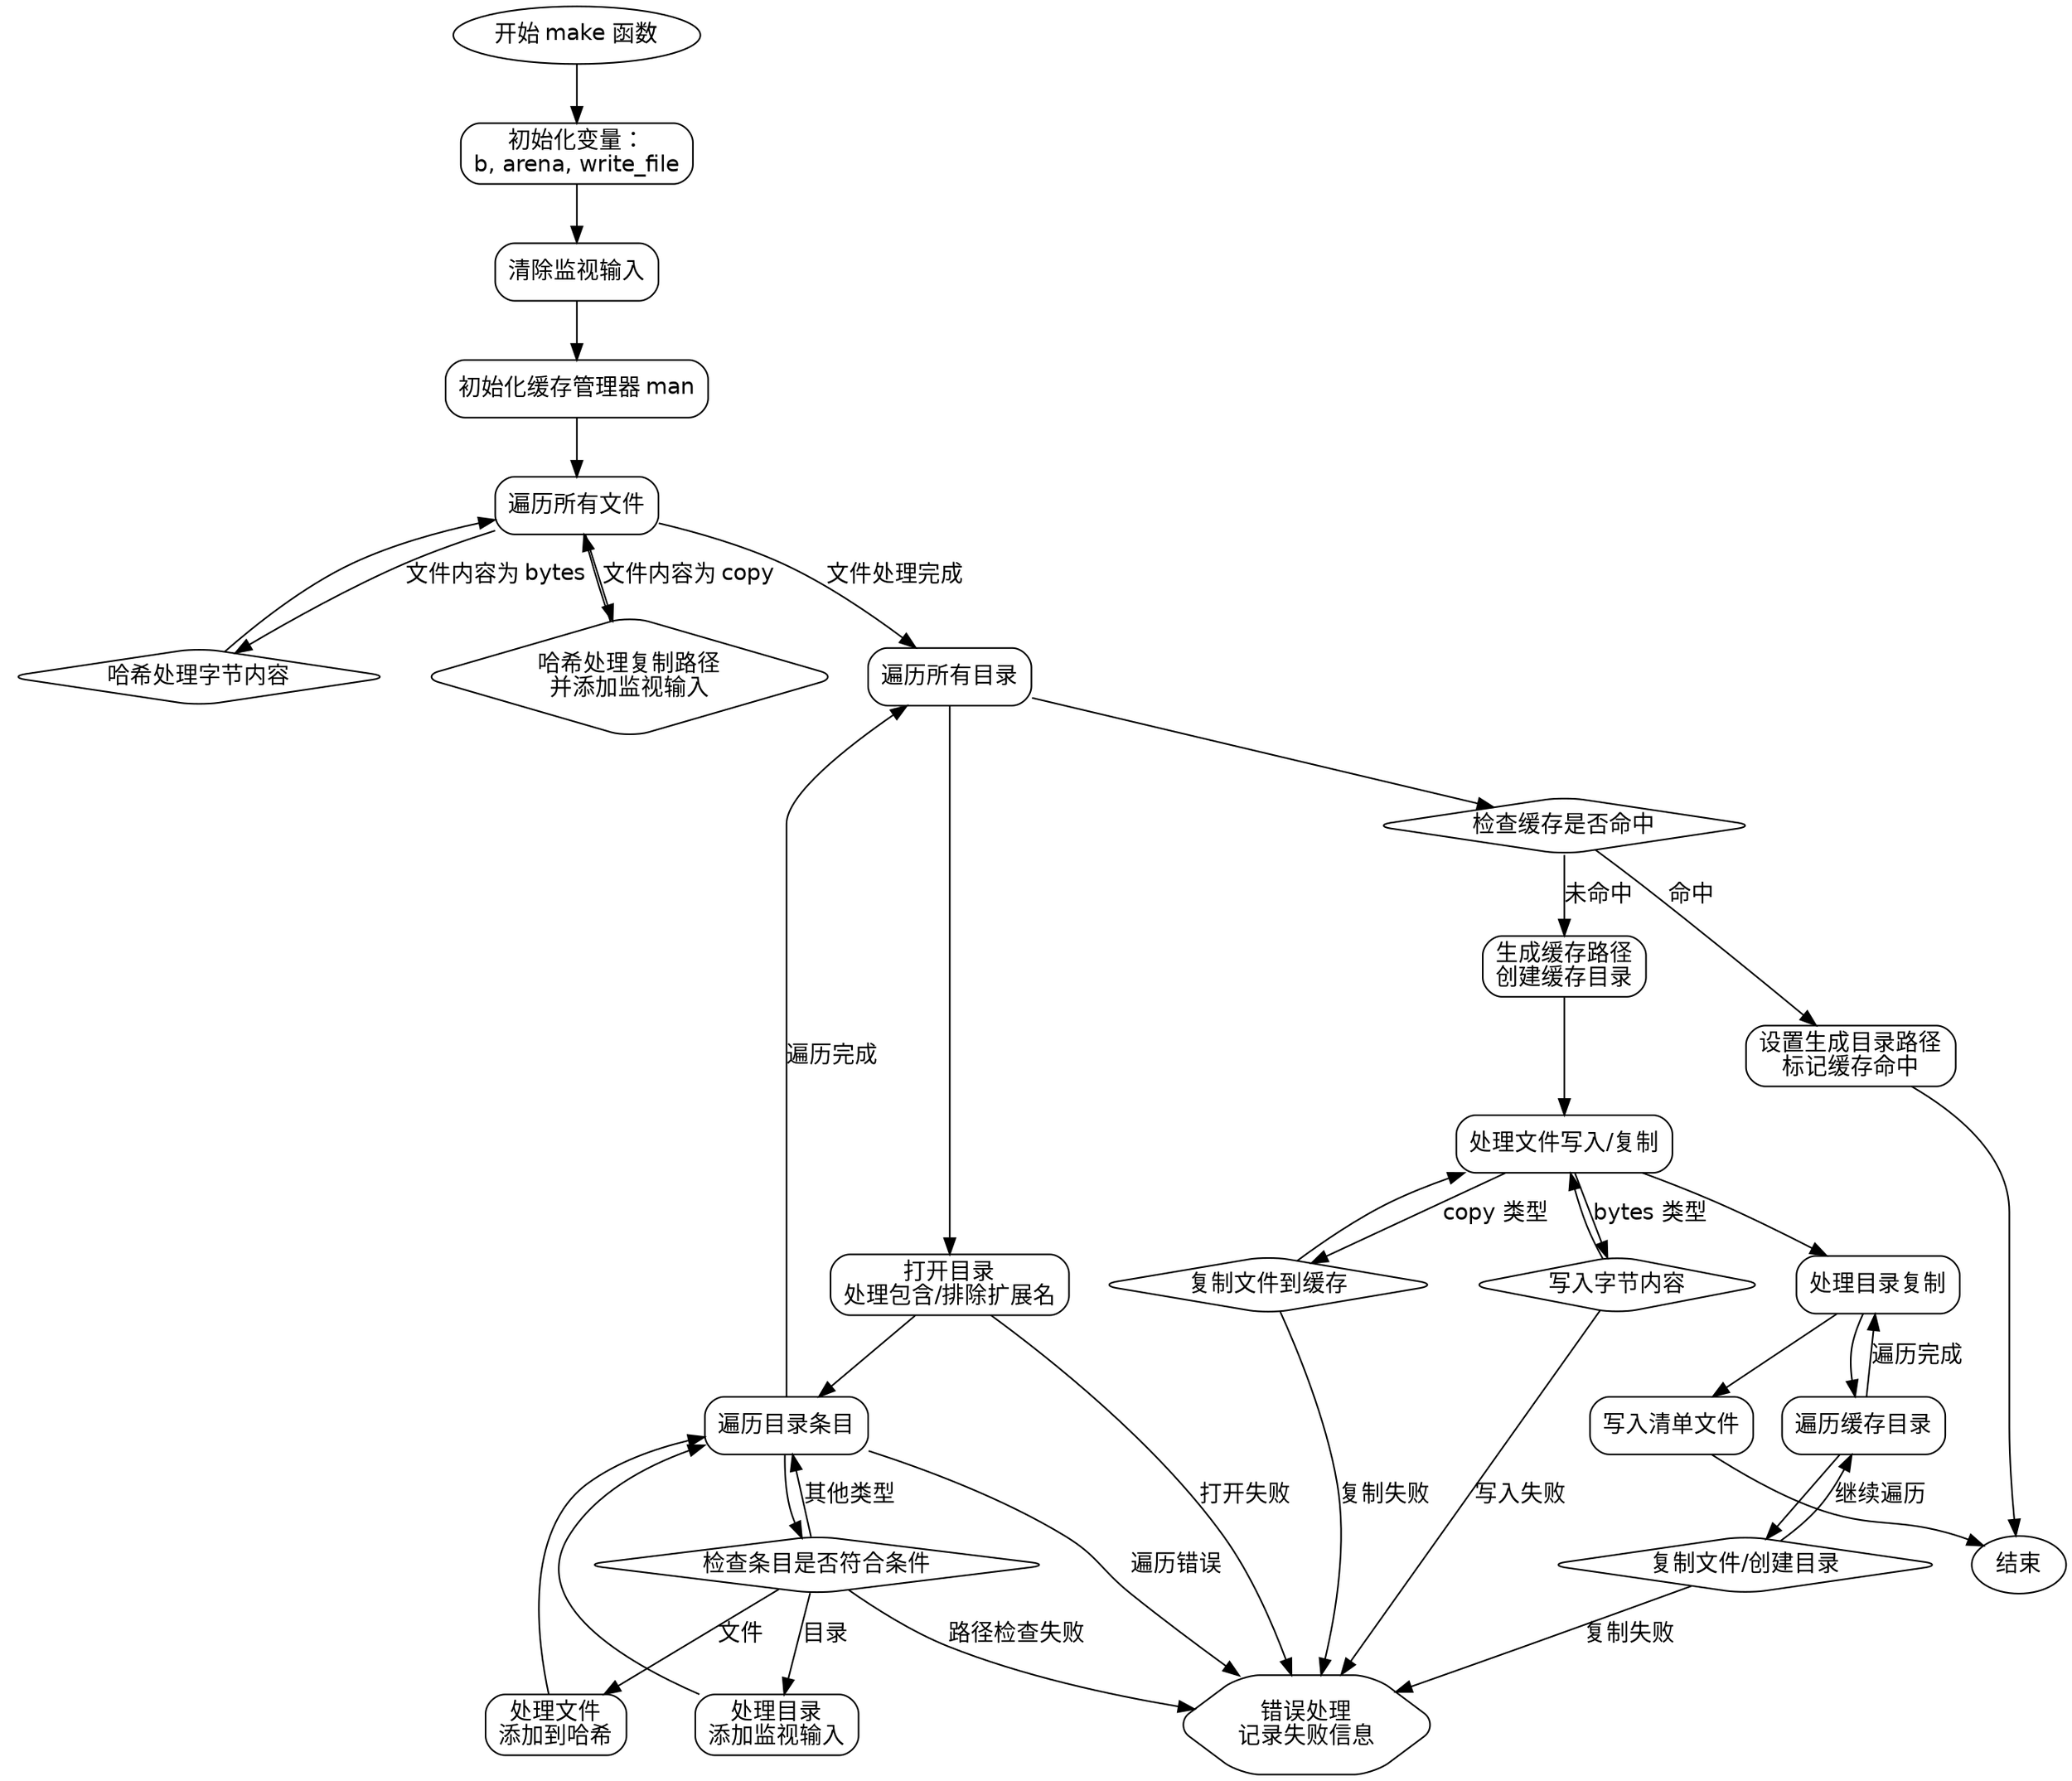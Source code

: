 
digraph flowchart {
    node [fontname="Helvetica", shape=rect, style=rounded];
    edge [fontname="Helvetica"];

    start [label="开始 make 函数", shape=ellipse];
    init_vars [label="初始化变量：\nb, arena, write_file"];
    clear_watch [label="清除监视输入"];
    init_cache [label="初始化缓存管理器 man"];
    process_files [label="遍历所有文件"];
    hash_bytes [label="哈希处理字节内容", shape=diamond];
    hash_copy [label="哈希处理复制路径\n并添加监视输入", shape=diamond];
    process_dirs [label="遍历所有目录"];
    open_dir [label="打开目录\n处理包含/排除扩展名"];
    walk_dir [label="遍历目录条目"];
    check_entry [label="检查条目是否符合条件", shape=diamond];
    handle_dir [label="处理目录\n添加监视输入"];
    handle_file [label="处理文件\n添加到哈希"];
    check_cache [label="检查缓存是否命中", shape=diamond];
    cache_hit [label="设置生成目录路径\n标记缓存命中"];
    cache_miss [label="生成缓存路径\n创建缓存目录"];
    write_files [label="处理文件写入/复制"];
    write_bytes [label="写入字节内容", shape=diamond];
    copy_file [label="复制文件到缓存", shape=diamond];
    copy_dirs [label="处理目录复制"];
    walk_cache_dir [label="遍历缓存目录"];
    copy_entry [label="复制文件/创建目录", shape=diamond];
    write_manifest [label="写入清单文件"];
    end [label="结束", shape=ellipse];
    error [label="错误处理\n记录失败信息", shape=hexagon];

    start -> init_vars -> clear_watch -> init_cache;
    init_cache -> process_files;

    process_files -> hash_bytes [label="文件内容为 bytes"];
    process_files -> hash_copy [label="文件内容为 copy"];
    hash_bytes -> process_files;
    hash_copy -> process_files;

    process_files -> process_dirs [label="文件处理完成"];
    process_dirs -> open_dir -> walk_dir;
    walk_dir -> check_entry;
    check_entry -> handle_dir [label="目录"];
    check_entry -> handle_file [label="文件"];
    check_entry -> walk_dir [label="其他类型"];
    handle_dir -> walk_dir;
    handle_file -> walk_dir;
    walk_dir -> process_dirs [label="遍历完成"];

    process_dirs -> check_cache;
    check_cache -> cache_hit [label="命中"];
    check_cache -> cache_miss [label="未命中"];
    cache_hit -> end;
    cache_miss -> write_files -> copy_dirs -> write_manifest -> end;

    write_files -> write_bytes [label="bytes 类型"];
    write_files -> copy_file [label="copy 类型"];
    write_bytes -> write_files;
    copy_file -> write_files;

    copy_dirs -> walk_cache_dir;
    walk_cache_dir -> copy_entry;
    copy_entry -> walk_cache_dir [label="继续遍历"];
    walk_cache_dir -> copy_dirs [label="遍历完成"];

    // 错误处理路径
    open_dir -> error [label="打开失败"];
    write_bytes -> error [label="写入失败"];
    copy_file -> error [label="复制失败"];
    copy_entry -> error [label="复制失败"];
    check_entry -> error [label="路径检查失败"];
    walk_dir -> error [label="遍历错误"];
}
